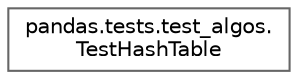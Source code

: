 digraph "Graphical Class Hierarchy"
{
 // LATEX_PDF_SIZE
  bgcolor="transparent";
  edge [fontname=Helvetica,fontsize=10,labelfontname=Helvetica,labelfontsize=10];
  node [fontname=Helvetica,fontsize=10,shape=box,height=0.2,width=0.4];
  rankdir="LR";
  Node0 [id="Node000000",label="pandas.tests.test_algos.\lTestHashTable",height=0.2,width=0.4,color="grey40", fillcolor="white", style="filled",URL="$d5/da4/classpandas_1_1tests_1_1test__algos_1_1TestHashTable.html",tooltip=" "];
}
